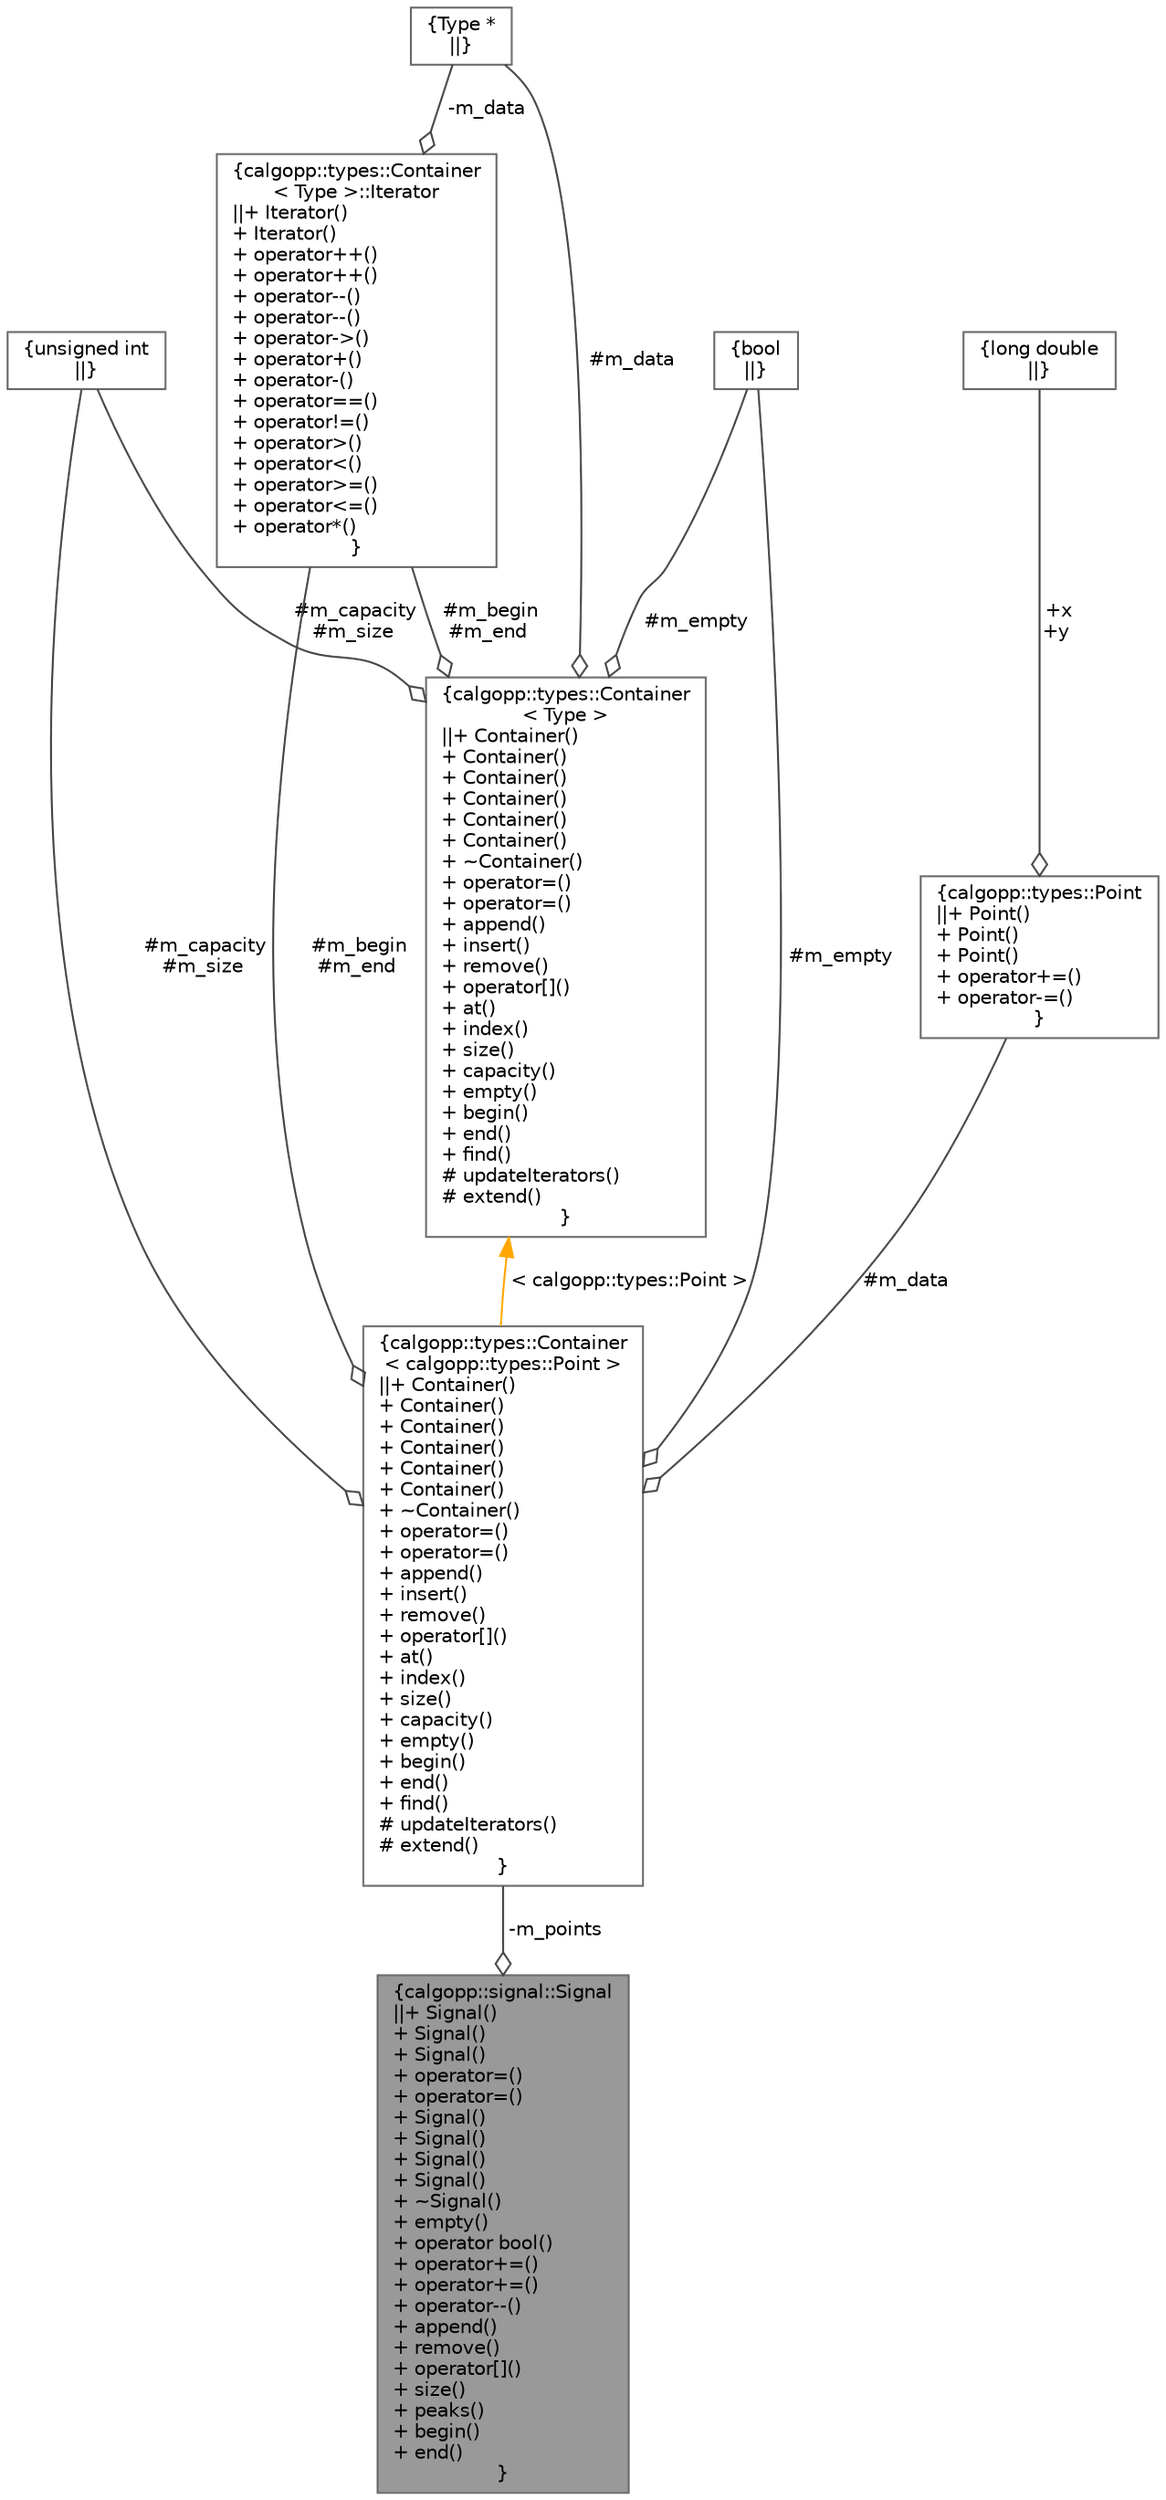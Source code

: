 digraph "calgopp::signal::Signal"
{
 // LATEX_PDF_SIZE
  bgcolor="transparent";
  edge [fontname=Helvetica,fontsize=10,labelfontname=Helvetica,labelfontsize=10];
  node [fontname=Helvetica,fontsize=10,shape=box,height=0.2,width=0.4];
  Node1 [label="{calgopp::signal::Signal\n||+ Signal()\l+ Signal()\l+ Signal()\l+ operator=()\l+ operator=()\l+ Signal()\l+ Signal()\l+ Signal()\l+ Signal()\l+ ~Signal()\l+ empty()\l+ operator bool()\l+ operator+=()\l+ operator+=()\l+ operator--()\l+ append()\l+ remove()\l+ operator[]()\l+ size()\l+ peaks()\l+ begin()\l+ end()\l}",height=0.2,width=0.4,color="gray40", fillcolor="grey60", style="filled", fontcolor="black",tooltip=" "];
  Node2 -> Node1 [color="grey25",style="solid",label=" -m_points" ,arrowhead="odiamond"];
  Node2 [label="{calgopp::types::Container\l\< calgopp::types::Point \>\n||+ Container()\l+ Container()\l+ Container()\l+ Container()\l+ Container()\l+ Container()\l+ ~Container()\l+ operator=()\l+ operator=()\l+ append()\l+ insert()\l+ remove()\l+ operator[]()\l+ at()\l+ index()\l+ size()\l+ capacity()\l+ empty()\l+ begin()\l+ end()\l+ find()\l# updateIterators()\l# extend()\l}",height=0.2,width=0.4,color="gray40", fillcolor="white", style="filled",URL="$classcalgopp_1_1types_1_1Container.html",tooltip=" "];
  Node3 -> Node2 [color="grey25",style="solid",label=" #m_capacity\n#m_size" ,arrowhead="odiamond"];
  Node3 [label="{unsigned int\n||}",height=0.2,width=0.4,color="gray40", fillcolor="white", style="filled",tooltip=" "];
  Node4 -> Node2 [color="grey25",style="solid",label=" #m_empty" ,arrowhead="odiamond"];
  Node4 [label="{bool\n||}",height=0.2,width=0.4,color="gray40", fillcolor="white", style="filled",URL="$classbool.html",tooltip=" "];
  Node5 -> Node2 [color="grey25",style="solid",label=" #m_data" ,arrowhead="odiamond"];
  Node5 [label="{calgopp::types::Point\n||+ Point()\l+ Point()\l+ Point()\l+ operator+=()\l+ operator-=()\l}",height=0.2,width=0.4,color="gray40", fillcolor="white", style="filled",URL="$structcalgopp_1_1types_1_1Point.html",tooltip=" "];
  Node6 -> Node5 [color="grey25",style="solid",label=" +x\n+y" ,arrowhead="odiamond"];
  Node6 [label="{long double\n||}",height=0.2,width=0.4,color="gray40", fillcolor="white", style="filled",tooltip=" "];
  Node7 -> Node2 [color="grey25",style="solid",label=" #m_begin\n#m_end" ,arrowhead="odiamond"];
  Node7 [label="{calgopp::types::Container\l\< Type \>::Iterator\n||+ Iterator()\l+ Iterator()\l+ operator++()\l+ operator++()\l+ operator--()\l+ operator--()\l+ operator-\>()\l+ operator+()\l+ operator-()\l+ operator==()\l+ operator!=()\l+ operator\>()\l+ operator\<()\l+ operator\>=()\l+ operator\<=()\l+ operator*()\l}",height=0.2,width=0.4,color="gray40", fillcolor="white", style="filled",URL="$classcalgopp_1_1types_1_1Container_1_1Iterator.html",tooltip=" "];
  Node8 -> Node7 [color="grey25",style="solid",label=" -m_data" ,arrowhead="odiamond"];
  Node8 [label="{Type *\n||}",height=0.2,width=0.4,color="gray40", fillcolor="white", style="filled",tooltip=" "];
  Node9 -> Node2 [dir="back",color="orange",style="solid",label=" \< calgopp::types::Point \>" ];
  Node9 [label="{calgopp::types::Container\l\< Type \>\n||+ Container()\l+ Container()\l+ Container()\l+ Container()\l+ Container()\l+ Container()\l+ ~Container()\l+ operator=()\l+ operator=()\l+ append()\l+ insert()\l+ remove()\l+ operator[]()\l+ at()\l+ index()\l+ size()\l+ capacity()\l+ empty()\l+ begin()\l+ end()\l+ find()\l# updateIterators()\l# extend()\l}",height=0.2,width=0.4,color="gray40", fillcolor="white", style="filled",URL="$classcalgopp_1_1types_1_1Container.html",tooltip=" "];
  Node3 -> Node9 [color="grey25",style="solid",label=" #m_capacity\n#m_size" ,arrowhead="odiamond"];
  Node4 -> Node9 [color="grey25",style="solid",label=" #m_empty" ,arrowhead="odiamond"];
  Node8 -> Node9 [color="grey25",style="solid",label=" #m_data" ,arrowhead="odiamond"];
  Node7 -> Node9 [color="grey25",style="solid",label=" #m_begin\n#m_end" ,arrowhead="odiamond"];
}
